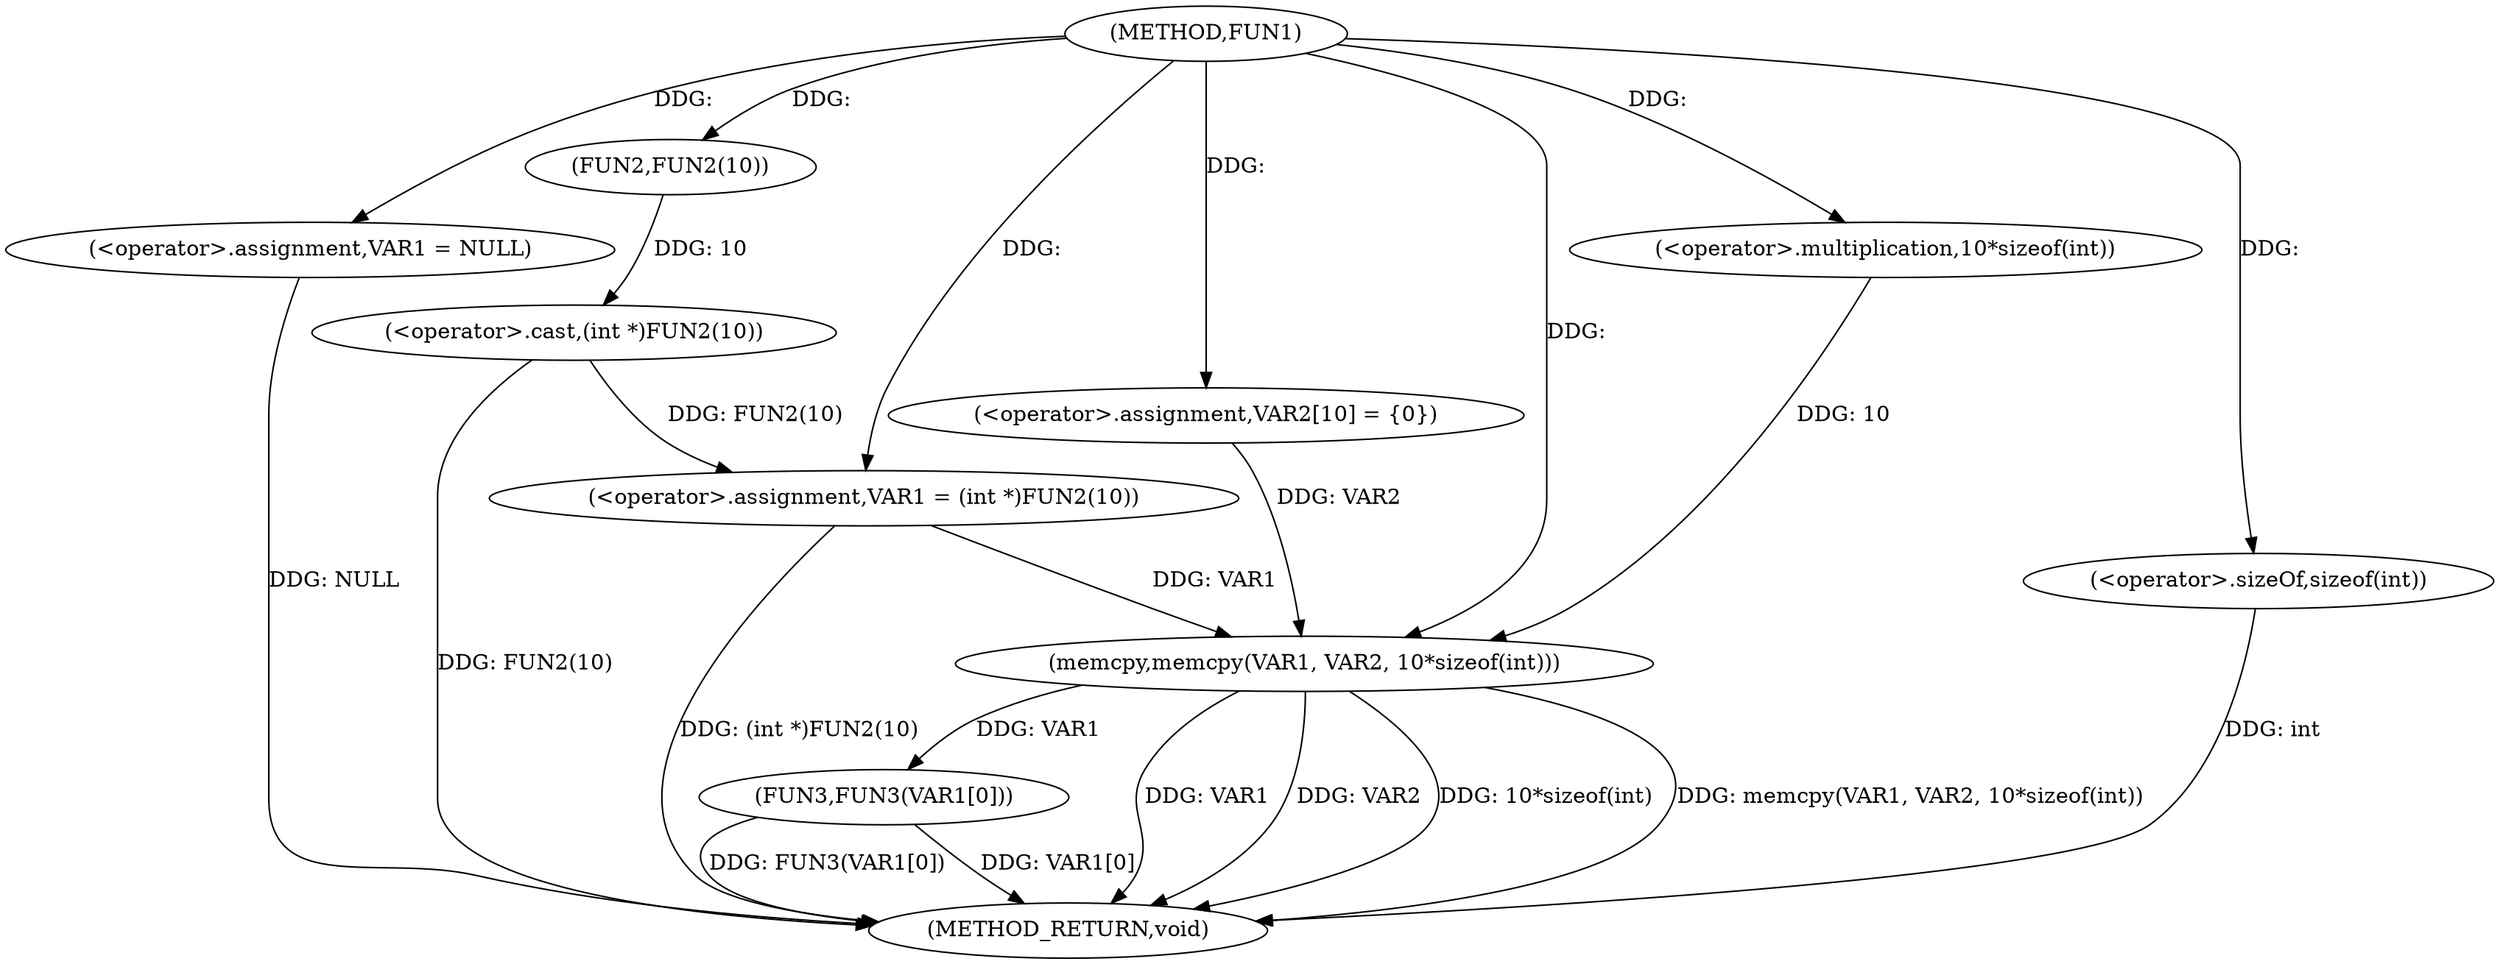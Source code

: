 digraph FUN1 {  
"1000100" [label = "(METHOD,FUN1)" ]
"1000127" [label = "(METHOD_RETURN,void)" ]
"1000103" [label = "(<operator>.assignment,VAR1 = NULL)" ]
"1000106" [label = "(<operator>.assignment,VAR1 = (int *)FUN2(10))" ]
"1000108" [label = "(<operator>.cast,(int *)FUN2(10))" ]
"1000110" [label = "(FUN2,FUN2(10))" ]
"1000114" [label = "(<operator>.assignment,VAR2[10] = {0})" ]
"1000116" [label = "(memcpy,memcpy(VAR1, VAR2, 10*sizeof(int)))" ]
"1000119" [label = "(<operator>.multiplication,10*sizeof(int))" ]
"1000121" [label = "(<operator>.sizeOf,sizeof(int))" ]
"1000123" [label = "(FUN3,FUN3(VAR1[0]))" ]
  "1000116" -> "1000127"  [ label = "DDG: VAR1"] 
  "1000106" -> "1000127"  [ label = "DDG: (int *)FUN2(10)"] 
  "1000103" -> "1000127"  [ label = "DDG: NULL"] 
  "1000123" -> "1000127"  [ label = "DDG: FUN3(VAR1[0])"] 
  "1000116" -> "1000127"  [ label = "DDG: VAR2"] 
  "1000108" -> "1000127"  [ label = "DDG: FUN2(10)"] 
  "1000121" -> "1000127"  [ label = "DDG: int"] 
  "1000116" -> "1000127"  [ label = "DDG: 10*sizeof(int)"] 
  "1000116" -> "1000127"  [ label = "DDG: memcpy(VAR1, VAR2, 10*sizeof(int))"] 
  "1000123" -> "1000127"  [ label = "DDG: VAR1[0]"] 
  "1000100" -> "1000103"  [ label = "DDG: "] 
  "1000108" -> "1000106"  [ label = "DDG: FUN2(10)"] 
  "1000100" -> "1000106"  [ label = "DDG: "] 
  "1000110" -> "1000108"  [ label = "DDG: 10"] 
  "1000100" -> "1000110"  [ label = "DDG: "] 
  "1000100" -> "1000114"  [ label = "DDG: "] 
  "1000106" -> "1000116"  [ label = "DDG: VAR1"] 
  "1000100" -> "1000116"  [ label = "DDG: "] 
  "1000114" -> "1000116"  [ label = "DDG: VAR2"] 
  "1000119" -> "1000116"  [ label = "DDG: 10"] 
  "1000100" -> "1000119"  [ label = "DDG: "] 
  "1000100" -> "1000121"  [ label = "DDG: "] 
  "1000116" -> "1000123"  [ label = "DDG: VAR1"] 
}
